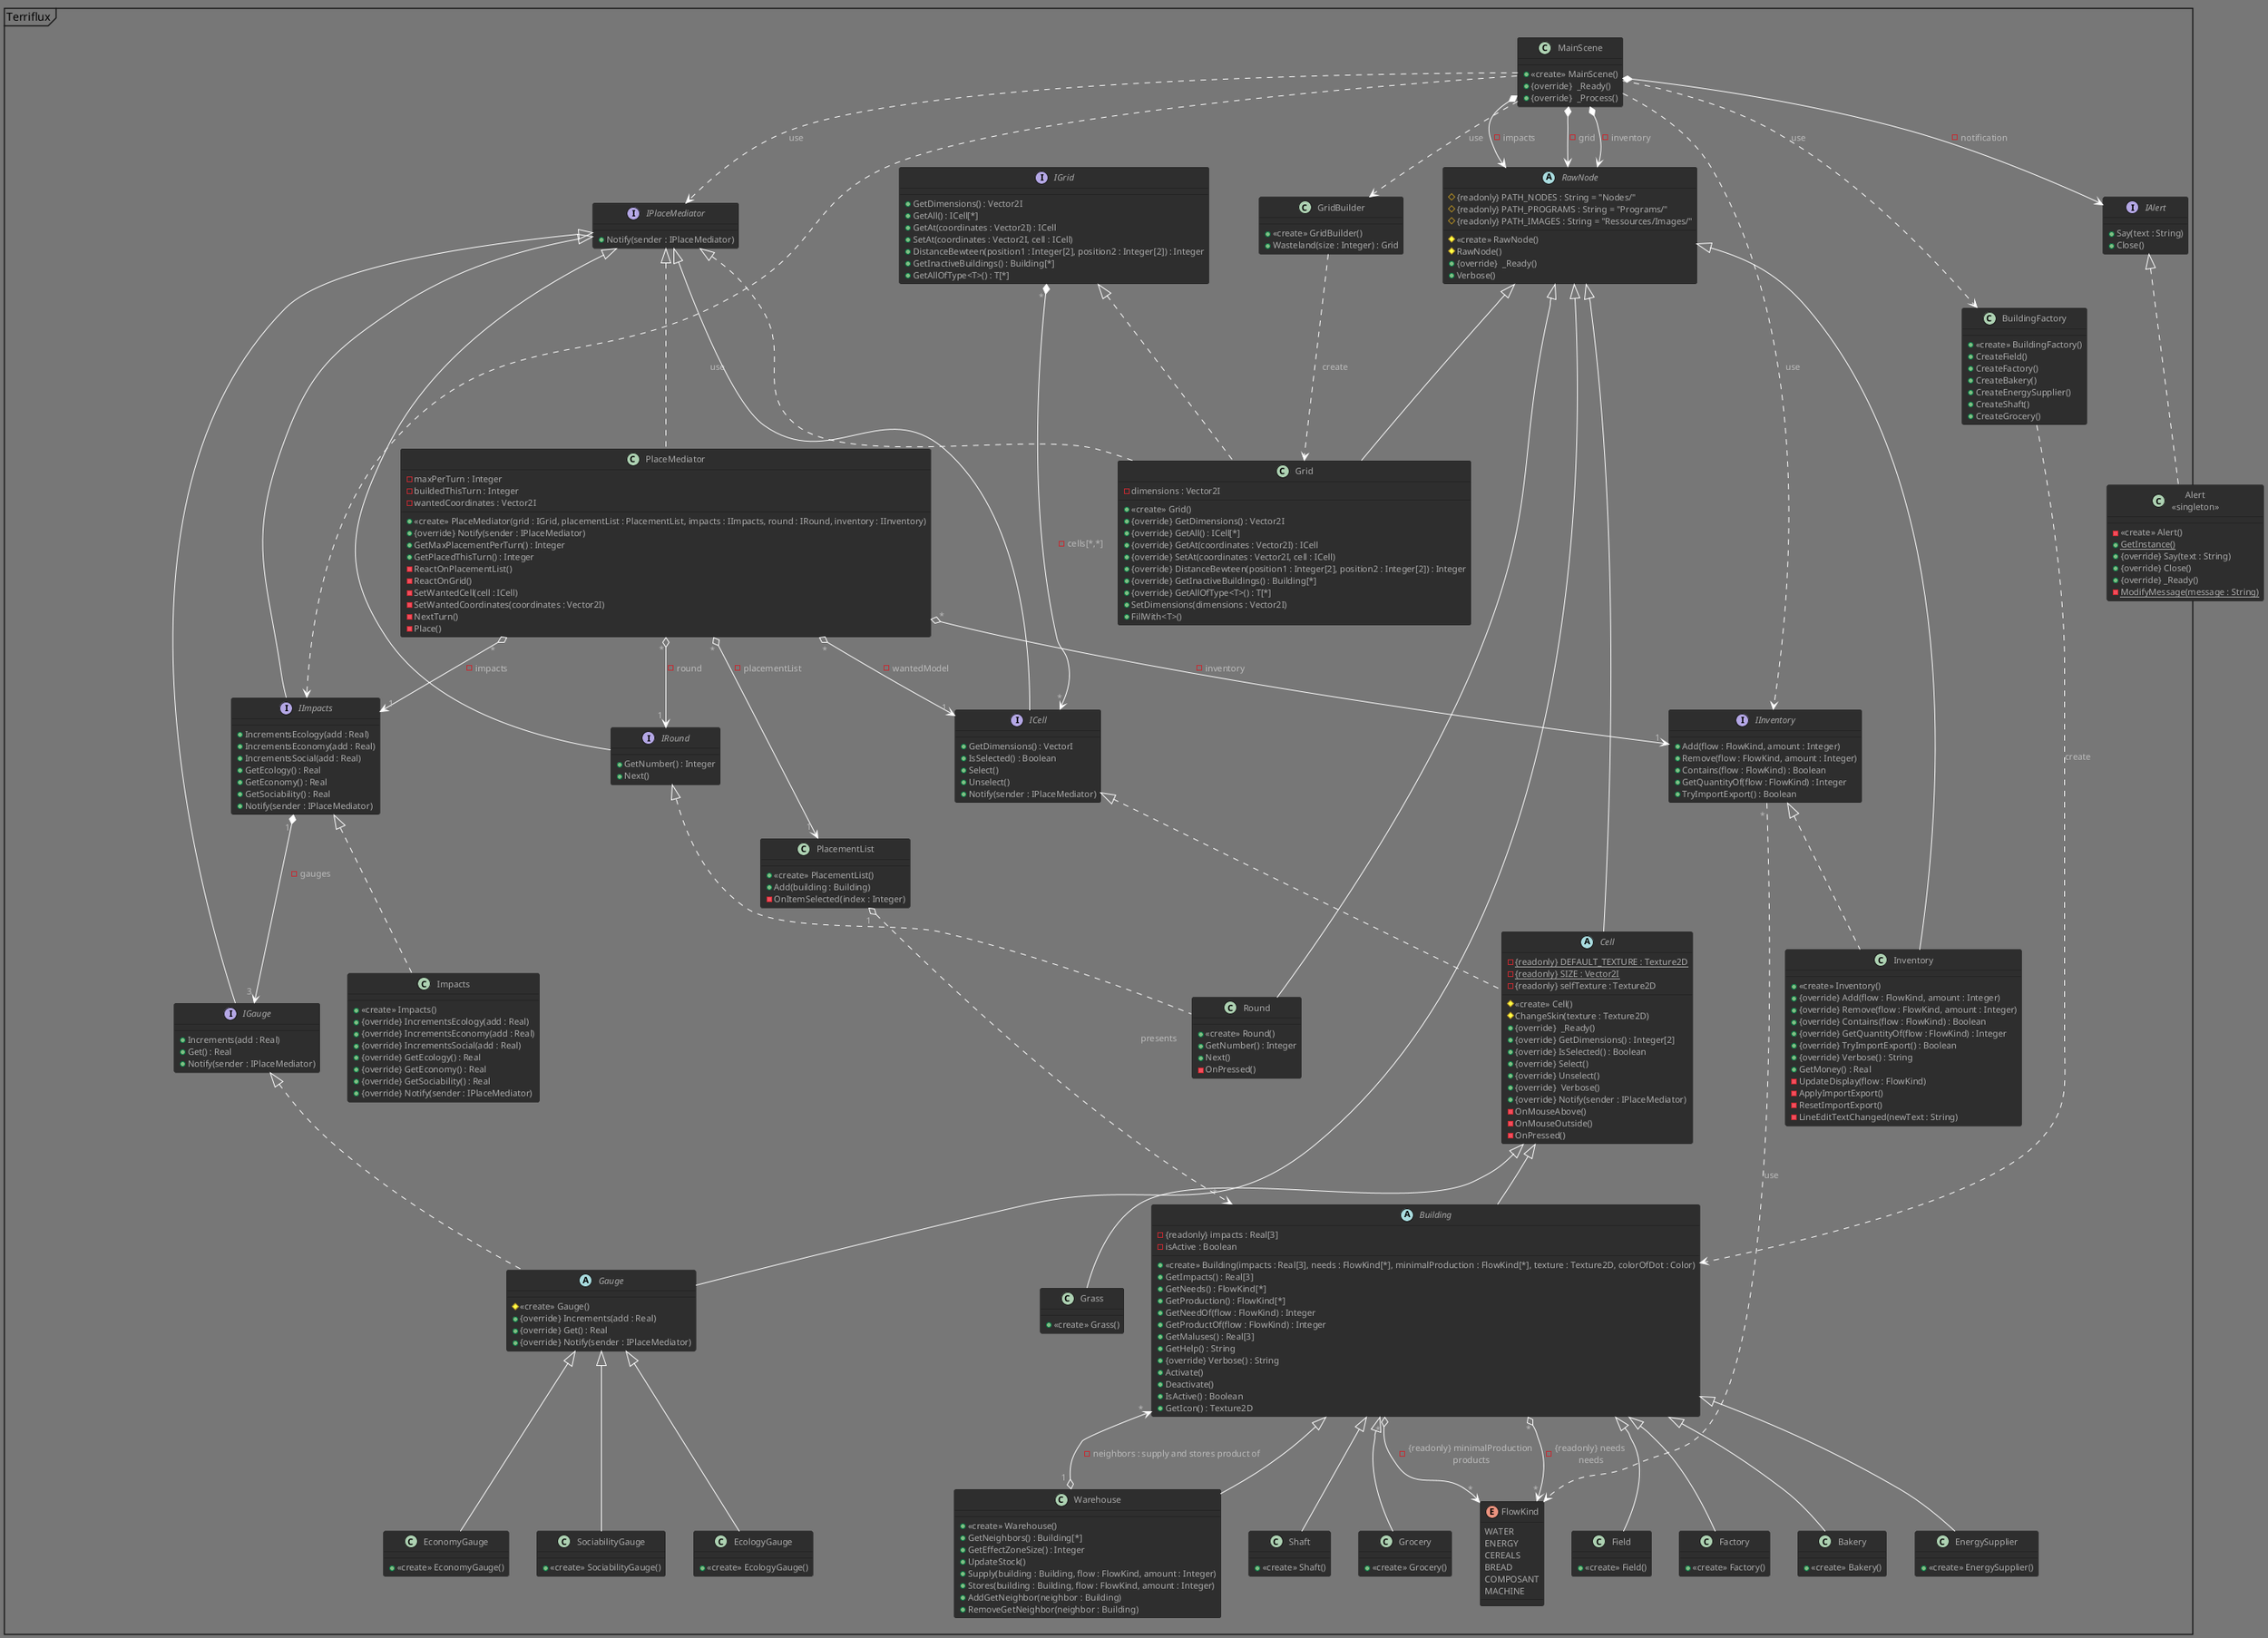 @startuml Terriflux
!theme reddress-darkgreen

mainframe Terriflux

/' MAIN SCENE '/
class MainScene 
{
    + <<create>> MainScene()
    + {override}  _Ready()
    + {override}  _Process()
}
MainScene *--> RawNode : - impacts
MainScene *--> RawNode : - grid
MainScene *--> RawNode : - inventory
MainScene *--> IAlert : - notification
MainScene ..> BuildingFactory : use  /' Via la PlacementList '/
MainScene ..> GridBuilder : use  
MainScene ..> IPlaceMediator : use  
MainScene ..> IInventory : use  
MainScene ..> IImpacts : use  

/' GENERAL '/
/' Any node of our own creation '/
abstract RawNode  /' extends Godot.Node2D '/
{
    # <<create>> RawNode() 
    # {readonly} PATH_NODES : String = "Nodes/"
    # {readonly} PATH_PROGRAMS : String = "Programs/"
    # {readonly} PATH_IMAGES : String = "Ressources/Images/"
    # RawNode() /' this.Name = this.getClass().ToString() '/ 
    + {override}  _Ready()
    + Verbose()
}

/' CELLS '/
interface ICell implements IPlaceMediator
{
    + GetDimensions() : VectorI 
    + IsSelected() : Boolean
    + Select()
    + Unselect() /' TODO - actuel ResetTexture '/
    + Notify(sender : IPlaceMediator)
}
abstract Cell extends RawNode implements ICell
{
    - {static} {readonly} DEFAULT_TEXTURE : Texture2D
    - {static} {readonly} SIZE : Vector2I 
    - {readonly} selfTexture : Texture2D
    # <<create>> Cell()
    # ChangeSkin(texture : Texture2D)
    + {override}  _Ready() /' ChangeSkin() '/
    + {override} GetDimensions() : Integer[2] 
    + {override} IsSelected() : Boolean
    + {override} Select()
    + {override} Unselect() 
    + {override}  Verbose()
    + {override} Notify(sender : IPlaceMediator)
    - OnMouseAbove()
    - OnMouseOutside()
    - OnPressed()
}
class Grass extends Cell
{
    + <<create>> Grass() 
}
abstract Building extends Cell
{
    - {readonly} impacts : Real[3]
    - isActive : Boolean    /' will product this turn '/
    + <<create>> Building(impacts : Real[3], needs : FlowKind[*], minimalProduction : FlowKind[*], texture : Texture2D, colorOfDot : Color)
    + GetImpacts() : Real[3]
    + GetNeeds() : FlowKind[*]
    + GetProduction() : FlowKind[*]     /' minimal product '/
    + GetNeedOf(flow : FlowKind) : Integer
    + GetProductOf(flow : FlowKind) : Integer        /' minimal product '/
    + GetMaluses() : Real[3]
    + GetHelp() : String        /' info for player about impacts, needs and products'/
    + {override} Verbose() : String     
    + Activate()        /' call by Warehouse '/
    + Deactivate()      /' call by Warehouse '/
    + IsActive() : Boolean /' call by Grid '/
    + GetIcon() : Texture2D
}
/' needs & minimalProduction = (FlowKind, Integer)[*] '/
Building" * " o--> " * "FlowKind : - {readonly} needs \n needs      
Building" * " o--> " * "FlowKind : - {readonly} minimalProduction \n products
enum FlowKind
{
    WATER
    ENERGY
    CEREALS
    BREAD
    COMPOSANT
    MACHINE
}
class Warehouse extends Building
{
    + <<create>> Warehouse()
    /' Recuperer tt les batiments dans sa zone d'effet '/
    + GetNeighbors() : Building[*] 
    + GetEffectZoneSize() : Integer 
    /' 
        foreach building dans sa zone d'effet :
            Supply()
            Stores() si a fourni assez de ressource precedement
    '/ 
    + UpdateStock() 
    + Supply(building : Building, flow : FlowKind, amount : Integer)
    + Stores(building : Building, flow : FlowKind, amount : Integer)
    /' Gestion des voisins '/
    + AddGetNeighbor(neighbor : Building)
    + RemoveGetNeighbor(neighbor : Building)    /' quand bat supprime de la map, on essaie de l'enlever dasn tt les entrpot '/
}
Warehouse" 1 " o--> " * "Building : - neighbors : supply and stores product of
class Field extends Building
{
    + <<create>> Field()       
}
class Factory extends Building
{
    + <<create>> Factory()    
}
class Bakery extends Building
{
    + <<create>> Bakery()     
}
class EnergySupplier extends Building
{
    + <<create>> EnergySupplier()      
}
class Shaft extends Building    
{
    + <<create>> Shaft()
}
class Grocery extends Building
{
    + <<create>> Grocery()         
}
class BuildingFactory
{
    + <<create>> BuildingFactory()
    + CreateField()
    + CreateFactory()
    + CreateBakery()
    + CreateEnergySupplier() 
    + CreateShaft()
    + CreateGrocery()
}
BuildingFactory ..> Building : create

/' ROUNDS '/
interface IRound implements IPlaceMediator
{
    + GetNumber() : Integer
    + Next()
}
class Round extends RawNode implements IRound
{
    + <<create>> Round()
    + GetNumber() : Integer
    + Next()
    - OnPressed()
}

/' GRID '/
interface IGrid
{
    + GetDimensions() : Vector2I
    + GetAll() : ICell[*]       /' (ICell, Vector2I)[*] '/
    + GetAt(coordinates : Vector2I) : ICell
    + SetAt(coordinates : Vector2I, cell : ICell)
    + DistanceBewteen(position1 : Integer[2], position2 : Integer[2]) : Integer
    + GetInactiveBuildings() : Building[*]        /' batiments qui ne peuvent produire '/
    + GetAllOfType<T>() : T[*] /' return all cells of type T '/
}
IGrid" * " *--> " * "ICell : - cells[*,*] 
class Grid extends RawNode implements IGrid, IPlaceMediator
{
    - dimensions : Vector2I
    + <<create>> Grid() /' init with default max dimensions '/
    + {override} GetDimensions() : Vector2I
    + {override} GetAll() : ICell[*]       /' (ICell, Vector2I)[*] '/
    + {override} GetAt(coordinates : Vector2I) : ICell
    + {override} SetAt(coordinates : Vector2I, cell : ICell)
    + {override} DistanceBewteen(position1 : Integer[2], position2 : Integer[2]) : Integer
    + {override} GetInactiveBuildings() : Building[*]        /' batiments qui ne peuvent produire '/ 
    + {override} GetAllOfType<T>() : T[*] 
    + SetDimensions(dimensions : Vector2I)  
    + FillWith<T>()  
}
class GridBuilder
{
    + <<create>> GridBuilder()
    /' Creer une grille remplie d'herbe / terrains constructibles (terrain par defaut du jeu) '/
    + Wasteland(size : Integer) : Grid
}
GridBuilder ..> Grid : create
interface IPlaceMediator
{
    + Notify(sender : IPlaceMediator)
}
/' gere uniquement le placement de cellule (et donc batiments) 
et les operations qui le precedent/suivent (choix du type, des coordonnees, etc) '/
class PlaceMediator implements IPlaceMediator
{
    - maxPerTurn : Integer
    - buildedThisTurn : Integer
    - wantedCoordinates : Vector2I 
    + <<create>> PlaceMediator(grid : IGrid, placementList : PlacementList, impacts : IImpacts, round : IRound, inventory : IInventory)
    + {override} Notify(sender : IPlaceMediator)
    + GetMaxPlacementPerTurn() : Integer
    + GetPlacedThisTurn() : Integer
    - ReactOnPlacementList()
    - ReactOnGrid()
    - SetWantedCell(cell : ICell)
    - SetWantedCoordinates(coordinates : Vector2I)
    - NextTurn()
    /' 
        Confirm the placement - old StartPlacement() 
        Si c'est un bat : l'ajout à l'entrepot le plus proche s'il est dans sa zone
        Si c'est un entrepot : recherche des bats dans sa zone et ajout  
    '/
    - Place()  
}
PlaceMediator" * " o--> " 1 "ICell : - wantedModel 
PlaceMediator" * " o--> " 1 "IImpacts : - impacts 
PlaceMediator" * " o--> " 1 "IRound : - round 
PlaceMediator" * " o--> " 1 "PlacementList : - placementList 
PlaceMediator" * " o--> " 1 "IInventory : - inventory 

class PlacementList   /' extends Godot ItemList '/
{ 
    + <<create>> PlacementList()
    + Add(building : Building)
    - OnItemSelected(index : Integer)
}
PlacementList" 1 " o..> " * "Building : presents

/' IMPACTS '/
interface IGauge implements IPlaceMediator
{
    + Increments(add : Real)
    + Get() : Real
    + Notify(sender : IPlaceMediator)
}
abstract Gauge extends RawNode implements IGauge
{
    # <<create>> Gauge()
    + {override} Increments(add : Real)
    + {override} Get() : Real
    + {override} Notify(sender : IPlaceMediator)
}
class EcologyGauge extends Gauge
{
    + <<create>> EcologyGauge()
}
class EconomyGauge extends Gauge
{
    + <<create>> EconomyGauge()
}
class SociabilityGauge extends Gauge
{
    + <<create>> SociabilityGauge()
}
interface IImpacts implements IPlaceMediator
{
    + IncrementsEcology(add : Real)
    + IncrementsEconomy(add : Real)
    + IncrementsSocial(add : Real)
    + GetEcology() : Real
    + GetEconomy() : Real
    + GetSociability() : Real
    + Notify(sender : IPlaceMediator)
}
IImpacts" 1 " *--> " 3 "IGauge : - gauges
class Impacts implements IImpacts
{
    + <<create>> Impacts()
    + {override} IncrementsEcology(add : Real)
    + {override} IncrementsEconomy(add : Real)
    + {override} IncrementsSocial(add : Real)
    + {override} GetEcology() : Real
    + {override} GetEconomy() : Real
    + {override} GetSociability() : Real
    + {override} Notify(sender : IPlaceMediator)
}

/' INVENTORY '/
interface IInventory 
{
    + Add(flow : FlowKind, amount : Integer)
    + Remove(flow : FlowKind, amount : Integer)
    + Contains(flow : FlowKind) : Boolean
    + GetQuantityOf(flow : FlowKind) : Integer
    + TryImportExport() : Boolean
}
IInventory" * " ..> FlowKind : use
class Inventory extends RawNode implements IInventory 
{   
    + <<create>> Inventory()
    + {override} Add(flow : FlowKind, amount : Integer)
    + {override} Remove(flow : FlowKind, amount : Integer)
    + {override} Contains(flow : FlowKind) : Boolean
    + {override} GetQuantityOf(flow : FlowKind) : Integer
    + {override} TryImportExport() : Boolean
    + {override} Verbose() : String
    + GetMoney() : Real
    - UpdateDisplay(flow : FlowKind)
    - ApplyImportExport()
    - ResetImportExport()
    - LineEditTextChanged(newText : String)
}

/' MESSAGE to user '/
interface IAlert
{
    + Say(text : String)
    + Close()
}
class "Alert\n<<singleton>>" as Alert implements IAlert
{
    - <<create>> Alert()
    + {static} GetInstance()    
    + {override} Say(text : String)
    + {override} Close()
    + {override} _Ready()
    - {static} ModifyMessage(message : String)
}

@enduml